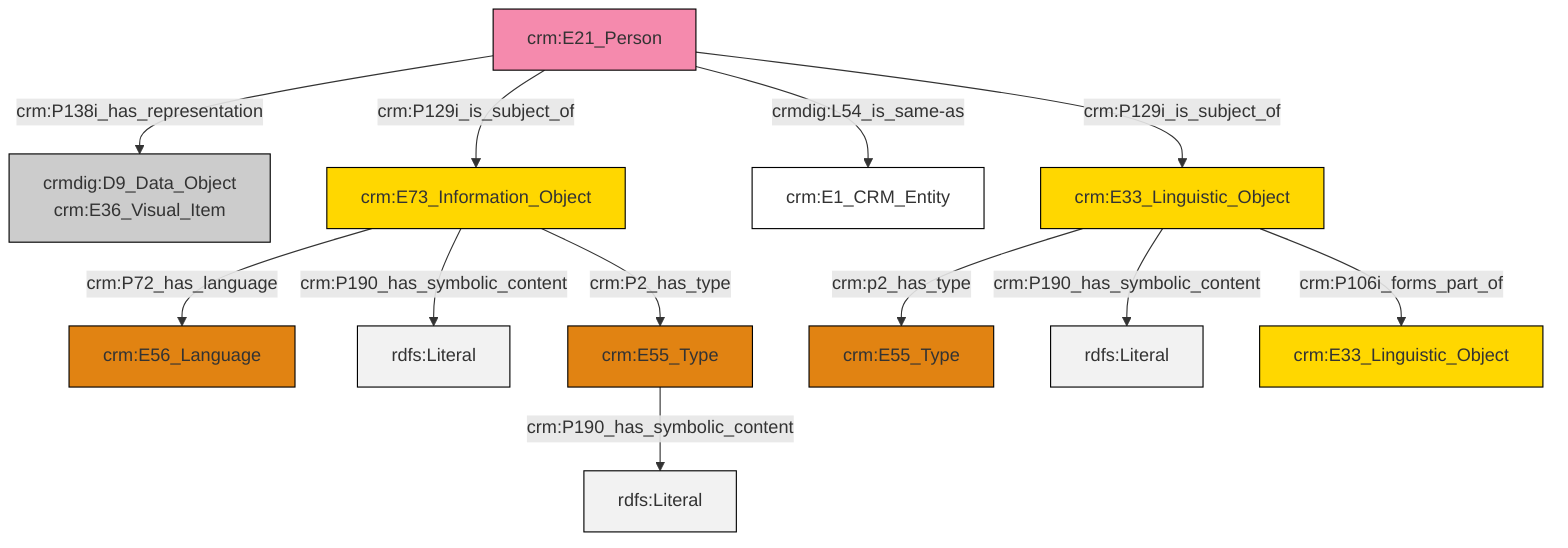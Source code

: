graph TD
classDef Literal fill:#f2f2f2,stroke:#000000;
classDef CRM_Entity fill:#FFFFFF,stroke:#000000;
classDef Temporal_Entity fill:#00C9E6, stroke:#000000;
classDef Type fill:#E18312, stroke:#000000;
classDef Time-Span fill:#2C9C91, stroke:#000000;
classDef Appellation fill:#FFEB7F, stroke:#000000;
classDef Place fill:#008836, stroke:#000000;
classDef Persistent_Item fill:#B266B2, stroke:#000000;
classDef Conceptual_Object fill:#FFD700, stroke:#000000;
classDef Physical_Thing fill:#D2B48C, stroke:#000000;
classDef Actor fill:#f58aad, stroke:#000000;
classDef PC_Classes fill:#4ce600, stroke:#000000;
classDef Multi fill:#cccccc,stroke:#000000;

0["crm:E21_Person"]:::Actor -->|crm:P138i_has_representation| 1["crmdig:D9_Data_Object<br>crm:E36_Visual_Item"]:::Multi
0["crm:E21_Person"]:::Actor -->|crm:P129i_is_subject_of| 7["crm:E73_Information_Object"]:::Conceptual_Object
7["crm:E73_Information_Object"]:::Conceptual_Object -->|crm:P72_has_language| 8["crm:E56_Language"]:::Type
0["crm:E21_Person"]:::Actor -->|crmdig:L54_is_same-as| 5["crm:E1_CRM_Entity"]:::CRM_Entity
0["crm:E21_Person"]:::Actor -->|crm:P129i_is_subject_of| 10["crm:E33_Linguistic_Object"]:::Conceptual_Object
7["crm:E73_Information_Object"]:::Conceptual_Object -->|crm:P190_has_symbolic_content| 16[rdfs:Literal]:::Literal
11["crm:E55_Type"]:::Type -->|crm:P190_has_symbolic_content| 17[rdfs:Literal]:::Literal
10["crm:E33_Linguistic_Object"]:::Conceptual_Object -->|crm:p2_has_type| 3["crm:E55_Type"]:::Type
10["crm:E33_Linguistic_Object"]:::Conceptual_Object -->|crm:P190_has_symbolic_content| 19[rdfs:Literal]:::Literal
10["crm:E33_Linguistic_Object"]:::Conceptual_Object -->|crm:P106i_forms_part_of| 20["crm:E33_Linguistic_Object"]:::Conceptual_Object
7["crm:E73_Information_Object"]:::Conceptual_Object -->|crm:P2_has_type| 11["crm:E55_Type"]:::Type